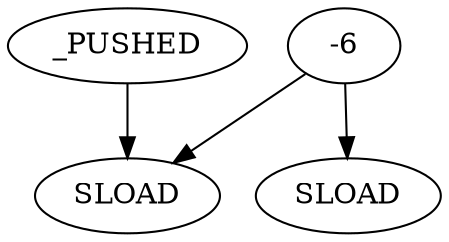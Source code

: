 // TEST
digraph {
	n1 [label=SLOAD shape=oval]
	n0 [label=_PUSHED shape=oval]
	n2 [label=SLOAD shape=oval]
	n0 -> n1 [label="" color="" style=solid]
	-6 -> n1 [label="" color="" style=solid]
	-6 -> n2 [label="" color="" style=solid]
}
